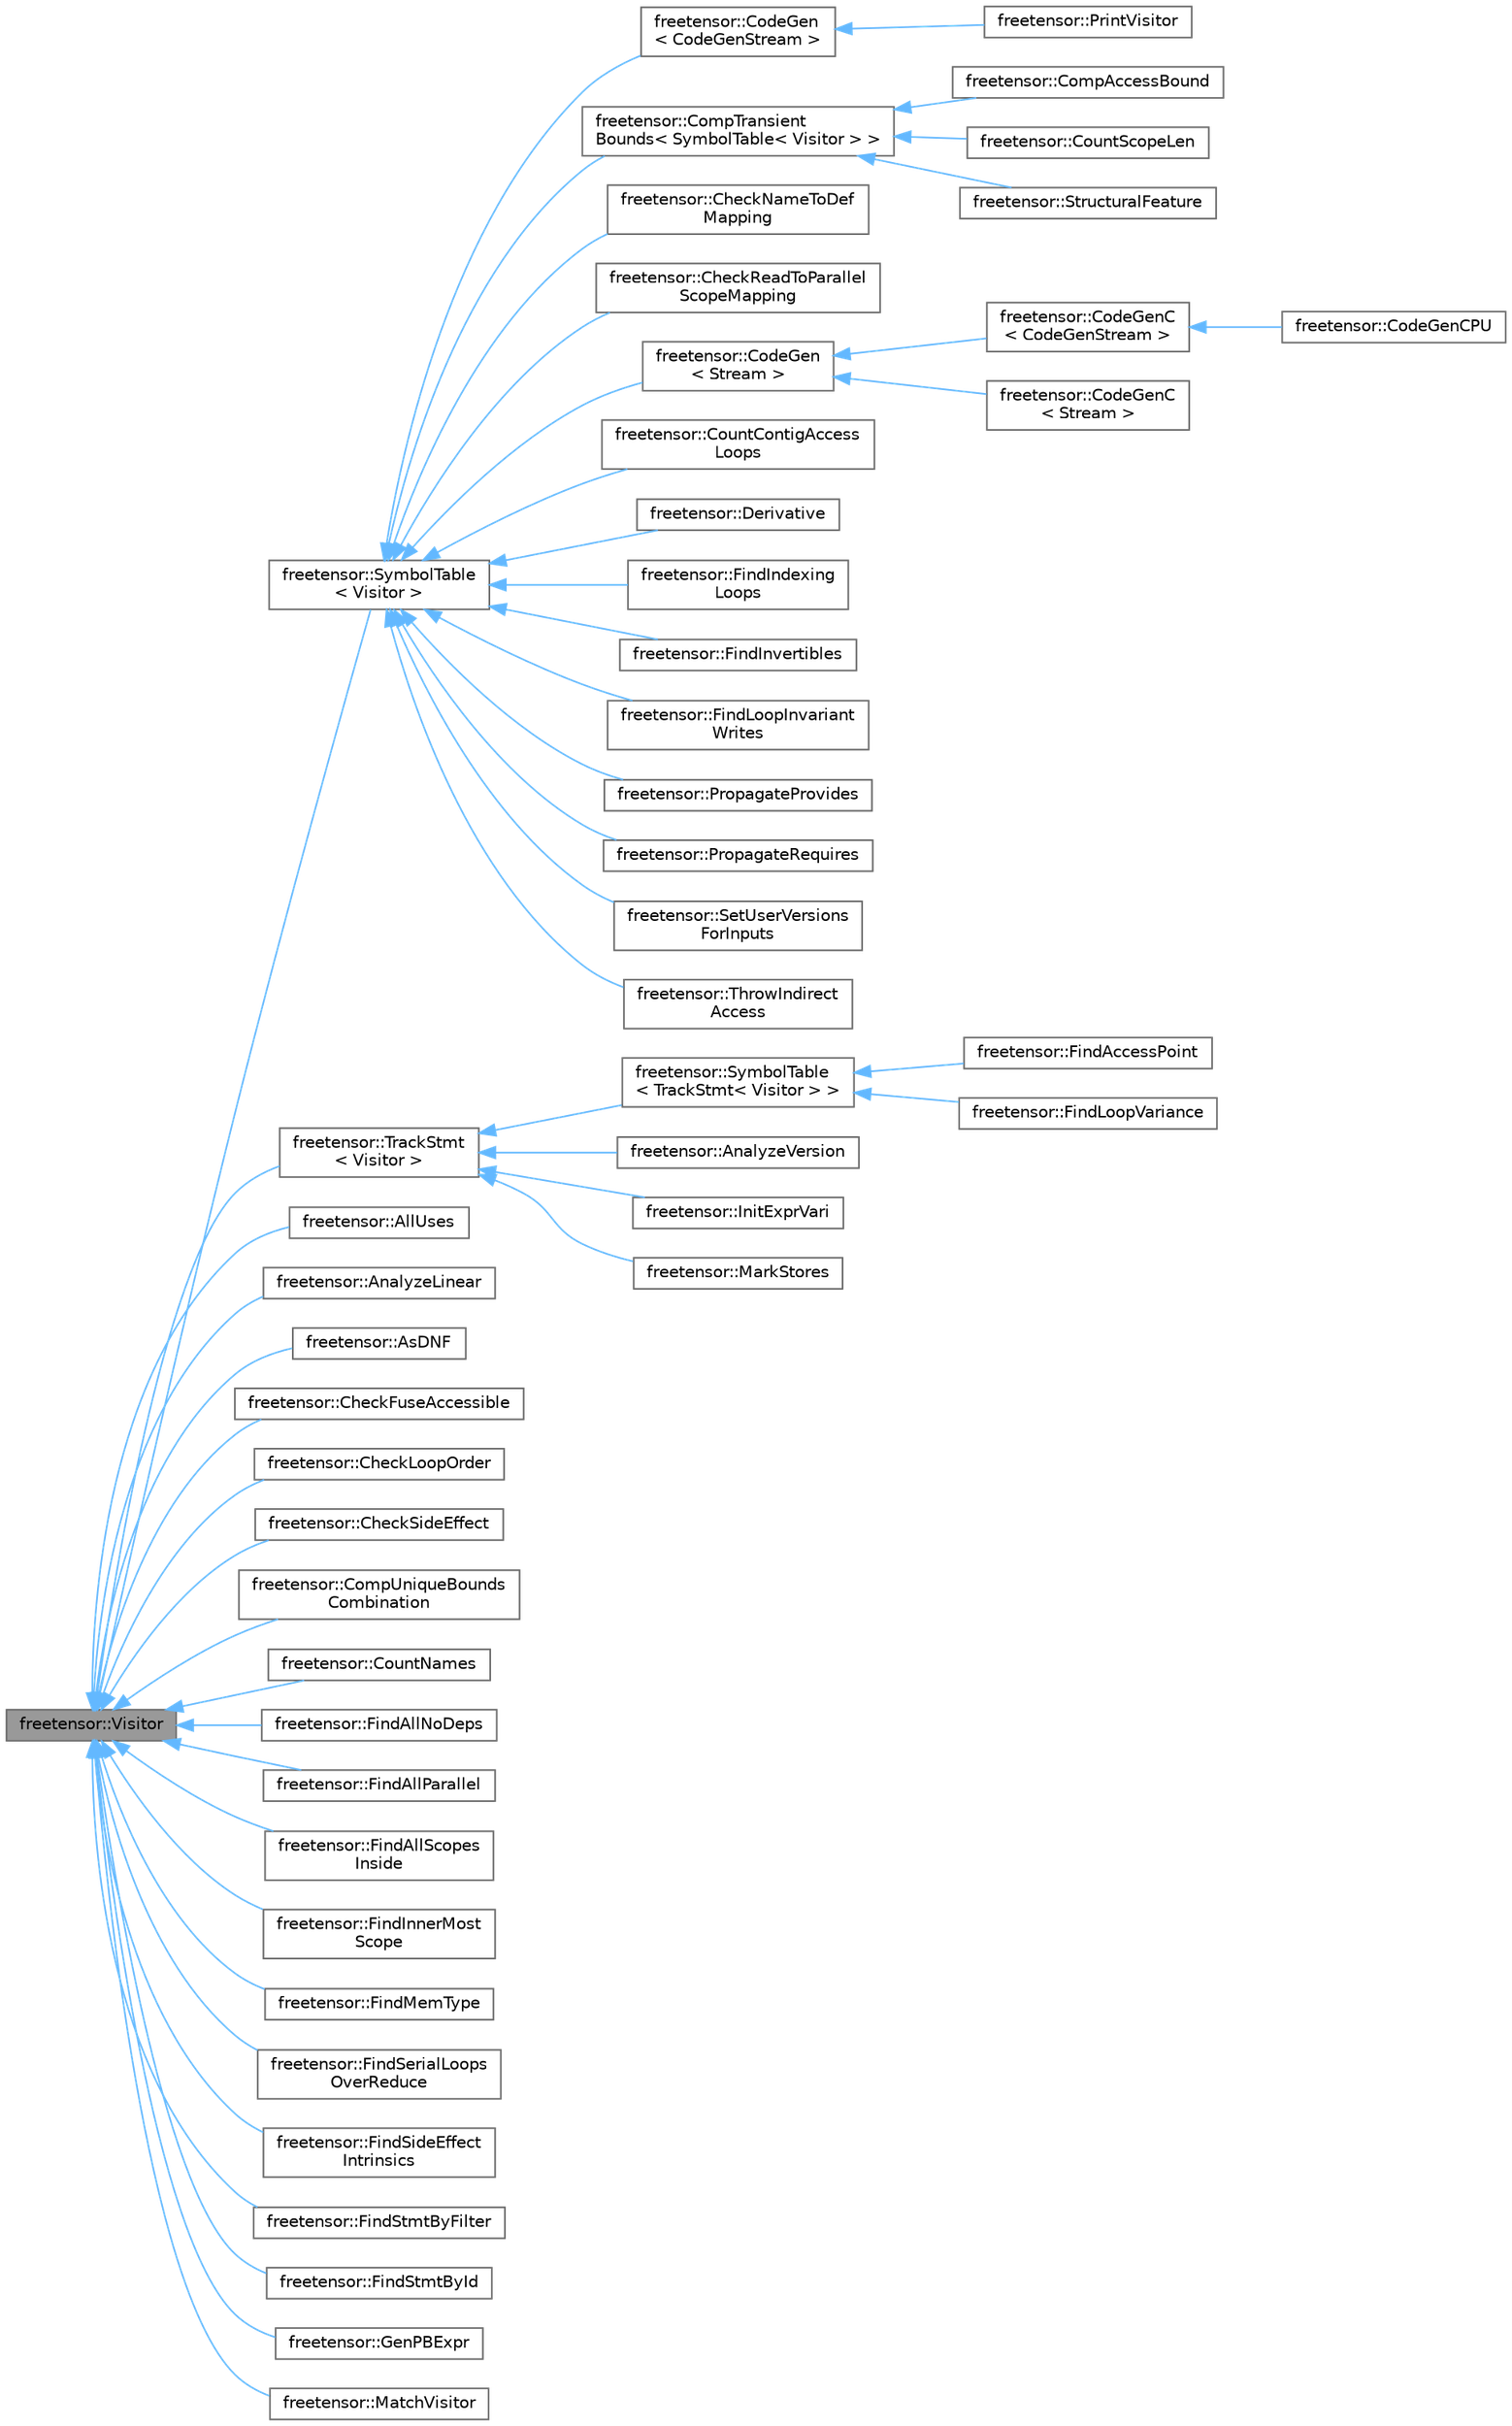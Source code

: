 digraph "freetensor::Visitor"
{
 // LATEX_PDF_SIZE
  bgcolor="transparent";
  edge [fontname=Helvetica,fontsize=10,labelfontname=Helvetica,labelfontsize=10];
  node [fontname=Helvetica,fontsize=10,shape=box,height=0.2,width=0.4];
  rankdir="LR";
  Node1 [label="freetensor::Visitor",height=0.2,width=0.4,color="gray40", fillcolor="grey60", style="filled", fontcolor="black",tooltip=" "];
  Node1 -> Node2 [dir="back",color="steelblue1",style="solid"];
  Node2 [label="freetensor::SymbolTable\l\< Visitor \>",height=0.2,width=0.4,color="gray40", fillcolor="white", style="filled",URL="$classfreetensor_1_1SymbolTable.html",tooltip=" "];
  Node2 -> Node3 [dir="back",color="steelblue1",style="solid"];
  Node3 [label="freetensor::CodeGen\l\< CodeGenStream \>",height=0.2,width=0.4,color="gray40", fillcolor="white", style="filled",URL="$classfreetensor_1_1CodeGen.html",tooltip=" "];
  Node3 -> Node4 [dir="back",color="steelblue1",style="solid"];
  Node4 [label="freetensor::PrintVisitor",height=0.2,width=0.4,color="gray40", fillcolor="white", style="filled",URL="$classfreetensor_1_1PrintVisitor.html",tooltip=" "];
  Node2 -> Node5 [dir="back",color="steelblue1",style="solid"];
  Node5 [label="freetensor::CompTransient\lBounds\< SymbolTable\< Visitor \> \>",height=0.2,width=0.4,color="gray40", fillcolor="white", style="filled",URL="$classfreetensor_1_1CompTransientBounds.html",tooltip=" "];
  Node5 -> Node6 [dir="back",color="steelblue1",style="solid"];
  Node6 [label="freetensor::CompAccessBound",height=0.2,width=0.4,color="gray40", fillcolor="white", style="filled",URL="$classfreetensor_1_1CompAccessBound.html",tooltip=" "];
  Node5 -> Node7 [dir="back",color="steelblue1",style="solid"];
  Node7 [label="freetensor::CountScopeLen",height=0.2,width=0.4,color="gray40", fillcolor="white", style="filled",URL="$classfreetensor_1_1CountScopeLen.html",tooltip=" "];
  Node5 -> Node8 [dir="back",color="steelblue1",style="solid"];
  Node8 [label="freetensor::StructuralFeature",height=0.2,width=0.4,color="gray40", fillcolor="white", style="filled",URL="$classfreetensor_1_1StructuralFeature.html",tooltip=" "];
  Node2 -> Node9 [dir="back",color="steelblue1",style="solid"];
  Node9 [label="freetensor::CheckNameToDef\lMapping",height=0.2,width=0.4,color="gray40", fillcolor="white", style="filled",URL="$classfreetensor_1_1CheckNameToDefMapping.html",tooltip=" "];
  Node2 -> Node10 [dir="back",color="steelblue1",style="solid"];
  Node10 [label="freetensor::CheckReadToParallel\lScopeMapping",height=0.2,width=0.4,color="gray40", fillcolor="white", style="filled",URL="$classfreetensor_1_1CheckReadToParallelScopeMapping.html",tooltip=" "];
  Node2 -> Node11 [dir="back",color="steelblue1",style="solid"];
  Node11 [label="freetensor::CodeGen\l\< Stream \>",height=0.2,width=0.4,color="gray40", fillcolor="white", style="filled",URL="$classfreetensor_1_1CodeGen.html",tooltip=" "];
  Node11 -> Node12 [dir="back",color="steelblue1",style="solid"];
  Node12 [label="freetensor::CodeGenC\l\< CodeGenStream \>",height=0.2,width=0.4,color="gray40", fillcolor="white", style="filled",URL="$classfreetensor_1_1CodeGenC.html",tooltip=" "];
  Node12 -> Node13 [dir="back",color="steelblue1",style="solid"];
  Node13 [label="freetensor::CodeGenCPU",height=0.2,width=0.4,color="gray40", fillcolor="white", style="filled",URL="$classfreetensor_1_1CodeGenCPU.html",tooltip=" "];
  Node11 -> Node14 [dir="back",color="steelblue1",style="solid"];
  Node14 [label="freetensor::CodeGenC\l\< Stream \>",height=0.2,width=0.4,color="gray40", fillcolor="white", style="filled",URL="$classfreetensor_1_1CodeGenC.html",tooltip=" "];
  Node2 -> Node15 [dir="back",color="steelblue1",style="solid"];
  Node15 [label="freetensor::CountContigAccess\lLoops",height=0.2,width=0.4,color="gray40", fillcolor="white", style="filled",URL="$classfreetensor_1_1CountContigAccessLoops.html",tooltip=" "];
  Node2 -> Node16 [dir="back",color="steelblue1",style="solid"];
  Node16 [label="freetensor::Derivative",height=0.2,width=0.4,color="gray40", fillcolor="white", style="filled",URL="$classfreetensor_1_1Derivative.html",tooltip=" "];
  Node2 -> Node17 [dir="back",color="steelblue1",style="solid"];
  Node17 [label="freetensor::FindIndexing\lLoops",height=0.2,width=0.4,color="gray40", fillcolor="white", style="filled",URL="$classfreetensor_1_1FindIndexingLoops.html",tooltip=" "];
  Node2 -> Node18 [dir="back",color="steelblue1",style="solid"];
  Node18 [label="freetensor::FindInvertibles",height=0.2,width=0.4,color="gray40", fillcolor="white", style="filled",URL="$classfreetensor_1_1FindInvertibles.html",tooltip=" "];
  Node2 -> Node19 [dir="back",color="steelblue1",style="solid"];
  Node19 [label="freetensor::FindLoopInvariant\lWrites",height=0.2,width=0.4,color="gray40", fillcolor="white", style="filled",URL="$classfreetensor_1_1FindLoopInvariantWrites.html",tooltip=" "];
  Node2 -> Node20 [dir="back",color="steelblue1",style="solid"];
  Node20 [label="freetensor::PropagateProvides",height=0.2,width=0.4,color="gray40", fillcolor="white", style="filled",URL="$classfreetensor_1_1PropagateProvides.html",tooltip=" "];
  Node2 -> Node21 [dir="back",color="steelblue1",style="solid"];
  Node21 [label="freetensor::PropagateRequires",height=0.2,width=0.4,color="gray40", fillcolor="white", style="filled",URL="$classfreetensor_1_1PropagateRequires.html",tooltip=" "];
  Node2 -> Node22 [dir="back",color="steelblue1",style="solid"];
  Node22 [label="freetensor::SetUserVersions\lForInputs",height=0.2,width=0.4,color="gray40", fillcolor="white", style="filled",URL="$classfreetensor_1_1SetUserVersionsForInputs.html",tooltip=" "];
  Node2 -> Node23 [dir="back",color="steelblue1",style="solid"];
  Node23 [label="freetensor::ThrowIndirect\lAccess",height=0.2,width=0.4,color="gray40", fillcolor="white", style="filled",URL="$classfreetensor_1_1ThrowIndirectAccess.html",tooltip=" "];
  Node1 -> Node24 [dir="back",color="steelblue1",style="solid"];
  Node24 [label="freetensor::TrackStmt\l\< Visitor \>",height=0.2,width=0.4,color="gray40", fillcolor="white", style="filled",URL="$classfreetensor_1_1TrackStmt.html",tooltip=" "];
  Node24 -> Node25 [dir="back",color="steelblue1",style="solid"];
  Node25 [label="freetensor::SymbolTable\l\< TrackStmt\< Visitor \> \>",height=0.2,width=0.4,color="gray40", fillcolor="white", style="filled",URL="$classfreetensor_1_1SymbolTable.html",tooltip=" "];
  Node25 -> Node26 [dir="back",color="steelblue1",style="solid"];
  Node26 [label="freetensor::FindAccessPoint",height=0.2,width=0.4,color="gray40", fillcolor="white", style="filled",URL="$classfreetensor_1_1FindAccessPoint.html",tooltip=" "];
  Node25 -> Node27 [dir="back",color="steelblue1",style="solid"];
  Node27 [label="freetensor::FindLoopVariance",height=0.2,width=0.4,color="gray40", fillcolor="white", style="filled",URL="$classfreetensor_1_1FindLoopVariance.html",tooltip=" "];
  Node24 -> Node28 [dir="back",color="steelblue1",style="solid"];
  Node28 [label="freetensor::AnalyzeVersion",height=0.2,width=0.4,color="gray40", fillcolor="white", style="filled",URL="$classfreetensor_1_1AnalyzeVersion.html",tooltip=" "];
  Node24 -> Node29 [dir="back",color="steelblue1",style="solid"];
  Node29 [label="freetensor::InitExprVari",height=0.2,width=0.4,color="gray40", fillcolor="white", style="filled",URL="$classfreetensor_1_1InitExprVari.html",tooltip=" "];
  Node24 -> Node30 [dir="back",color="steelblue1",style="solid"];
  Node30 [label="freetensor::MarkStores",height=0.2,width=0.4,color="gray40", fillcolor="white", style="filled",URL="$classfreetensor_1_1MarkStores.html",tooltip=" "];
  Node1 -> Node31 [dir="back",color="steelblue1",style="solid"];
  Node31 [label="freetensor::AllUses",height=0.2,width=0.4,color="gray40", fillcolor="white", style="filled",URL="$classfreetensor_1_1AllUses.html",tooltip=" "];
  Node1 -> Node32 [dir="back",color="steelblue1",style="solid"];
  Node32 [label="freetensor::AnalyzeLinear",height=0.2,width=0.4,color="gray40", fillcolor="white", style="filled",URL="$classfreetensor_1_1AnalyzeLinear.html",tooltip=" "];
  Node1 -> Node33 [dir="back",color="steelblue1",style="solid"];
  Node33 [label="freetensor::AsDNF",height=0.2,width=0.4,color="gray40", fillcolor="white", style="filled",URL="$classfreetensor_1_1AsDNF.html",tooltip=" "];
  Node1 -> Node34 [dir="back",color="steelblue1",style="solid"];
  Node34 [label="freetensor::CheckFuseAccessible",height=0.2,width=0.4,color="gray40", fillcolor="white", style="filled",URL="$classfreetensor_1_1CheckFuseAccessible.html",tooltip=" "];
  Node1 -> Node35 [dir="back",color="steelblue1",style="solid"];
  Node35 [label="freetensor::CheckLoopOrder",height=0.2,width=0.4,color="gray40", fillcolor="white", style="filled",URL="$classfreetensor_1_1CheckLoopOrder.html",tooltip=" "];
  Node1 -> Node36 [dir="back",color="steelblue1",style="solid"];
  Node36 [label="freetensor::CheckSideEffect",height=0.2,width=0.4,color="gray40", fillcolor="white", style="filled",URL="$classfreetensor_1_1CheckSideEffect.html",tooltip=" "];
  Node1 -> Node37 [dir="back",color="steelblue1",style="solid"];
  Node37 [label="freetensor::CompUniqueBounds\lCombination",height=0.2,width=0.4,color="gray40", fillcolor="white", style="filled",URL="$classfreetensor_1_1CompUniqueBoundsCombination.html",tooltip=" "];
  Node1 -> Node38 [dir="back",color="steelblue1",style="solid"];
  Node38 [label="freetensor::CountNames",height=0.2,width=0.4,color="gray40", fillcolor="white", style="filled",URL="$classfreetensor_1_1CountNames.html",tooltip=" "];
  Node1 -> Node39 [dir="back",color="steelblue1",style="solid"];
  Node39 [label="freetensor::FindAllNoDeps",height=0.2,width=0.4,color="gray40", fillcolor="white", style="filled",URL="$classfreetensor_1_1FindAllNoDeps.html",tooltip=" "];
  Node1 -> Node40 [dir="back",color="steelblue1",style="solid"];
  Node40 [label="freetensor::FindAllParallel",height=0.2,width=0.4,color="gray40", fillcolor="white", style="filled",URL="$classfreetensor_1_1FindAllParallel.html",tooltip=" "];
  Node1 -> Node41 [dir="back",color="steelblue1",style="solid"];
  Node41 [label="freetensor::FindAllScopes\lInside",height=0.2,width=0.4,color="gray40", fillcolor="white", style="filled",URL="$classfreetensor_1_1FindAllScopesInside.html",tooltip=" "];
  Node1 -> Node42 [dir="back",color="steelblue1",style="solid"];
  Node42 [label="freetensor::FindInnerMost\lScope",height=0.2,width=0.4,color="gray40", fillcolor="white", style="filled",URL="$classfreetensor_1_1FindInnerMostScope.html",tooltip=" "];
  Node1 -> Node43 [dir="back",color="steelblue1",style="solid"];
  Node43 [label="freetensor::FindMemType",height=0.2,width=0.4,color="gray40", fillcolor="white", style="filled",URL="$classfreetensor_1_1FindMemType.html",tooltip=" "];
  Node1 -> Node44 [dir="back",color="steelblue1",style="solid"];
  Node44 [label="freetensor::FindSerialLoops\lOverReduce",height=0.2,width=0.4,color="gray40", fillcolor="white", style="filled",URL="$classfreetensor_1_1FindSerialLoopsOverReduce.html",tooltip=" "];
  Node1 -> Node45 [dir="back",color="steelblue1",style="solid"];
  Node45 [label="freetensor::FindSideEffect\lIntrinsics",height=0.2,width=0.4,color="gray40", fillcolor="white", style="filled",URL="$classfreetensor_1_1FindSideEffectIntrinsics.html",tooltip=" "];
  Node1 -> Node46 [dir="back",color="steelblue1",style="solid"];
  Node46 [label="freetensor::FindStmtByFilter",height=0.2,width=0.4,color="gray40", fillcolor="white", style="filled",URL="$classfreetensor_1_1FindStmtByFilter.html",tooltip=" "];
  Node1 -> Node47 [dir="back",color="steelblue1",style="solid"];
  Node47 [label="freetensor::FindStmtById",height=0.2,width=0.4,color="gray40", fillcolor="white", style="filled",URL="$classfreetensor_1_1FindStmtById.html",tooltip=" "];
  Node1 -> Node48 [dir="back",color="steelblue1",style="solid"];
  Node48 [label="freetensor::GenPBExpr",height=0.2,width=0.4,color="gray40", fillcolor="white", style="filled",URL="$classfreetensor_1_1GenPBExpr.html",tooltip=" "];
  Node1 -> Node49 [dir="back",color="steelblue1",style="solid"];
  Node49 [label="freetensor::MatchVisitor",height=0.2,width=0.4,color="gray40", fillcolor="white", style="filled",URL="$classfreetensor_1_1MatchVisitor.html",tooltip=" "];
}
